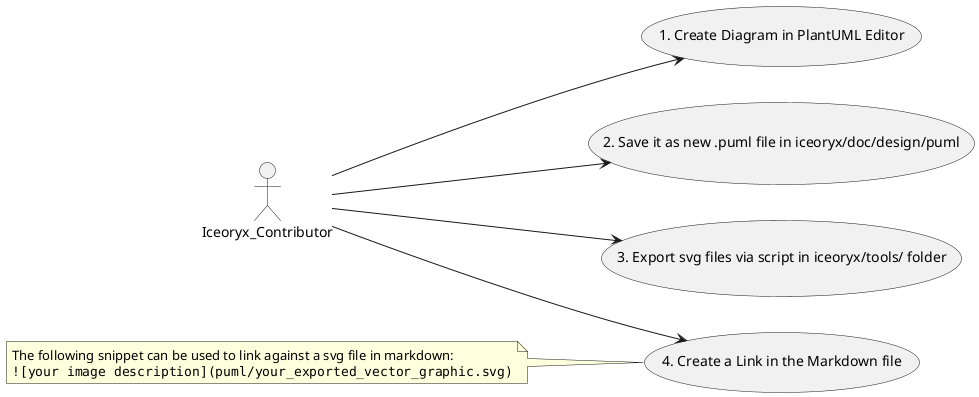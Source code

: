 @startuml

left to right direction

actor Iceoryx_Contributor

Iceoryx_Contributor --> (1. Create Diagram in PlantUML Editor)
Iceoryx_Contributor --> (2. Save it as new .puml file in iceoryx/doc/design/puml)
Iceoryx_Contributor --> (3. Export svg files via script in iceoryx/tools/ folder)
Iceoryx_Contributor --> (4. Create a Link in the Markdown file)
note left
The following snippet can be used to link against a svg file in markdown:
<code>
![your image description](puml/your_exported_vector_graphic.svg)
</code>
end note

@enduml
